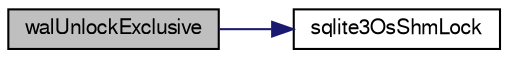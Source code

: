 digraph "walUnlockExclusive"
{
  edge [fontname="FreeSans",fontsize="10",labelfontname="FreeSans",labelfontsize="10"];
  node [fontname="FreeSans",fontsize="10",shape=record];
  rankdir="LR";
  Node905279 [label="walUnlockExclusive",height=0.2,width=0.4,color="black", fillcolor="grey75", style="filled", fontcolor="black"];
  Node905279 -> Node905280 [color="midnightblue",fontsize="10",style="solid",fontname="FreeSans"];
  Node905280 [label="sqlite3OsShmLock",height=0.2,width=0.4,color="black", fillcolor="white", style="filled",URL="$sqlite3_8c.html#a1832b805275450abac06bf8da21489f3"];
}
